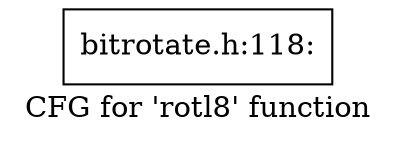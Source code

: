 digraph "CFG for 'rotl8' function" {
	label="CFG for 'rotl8' function";

	Node0xc7a9680 [shape=record,label="{bitrotate.h:118:}"];
}
